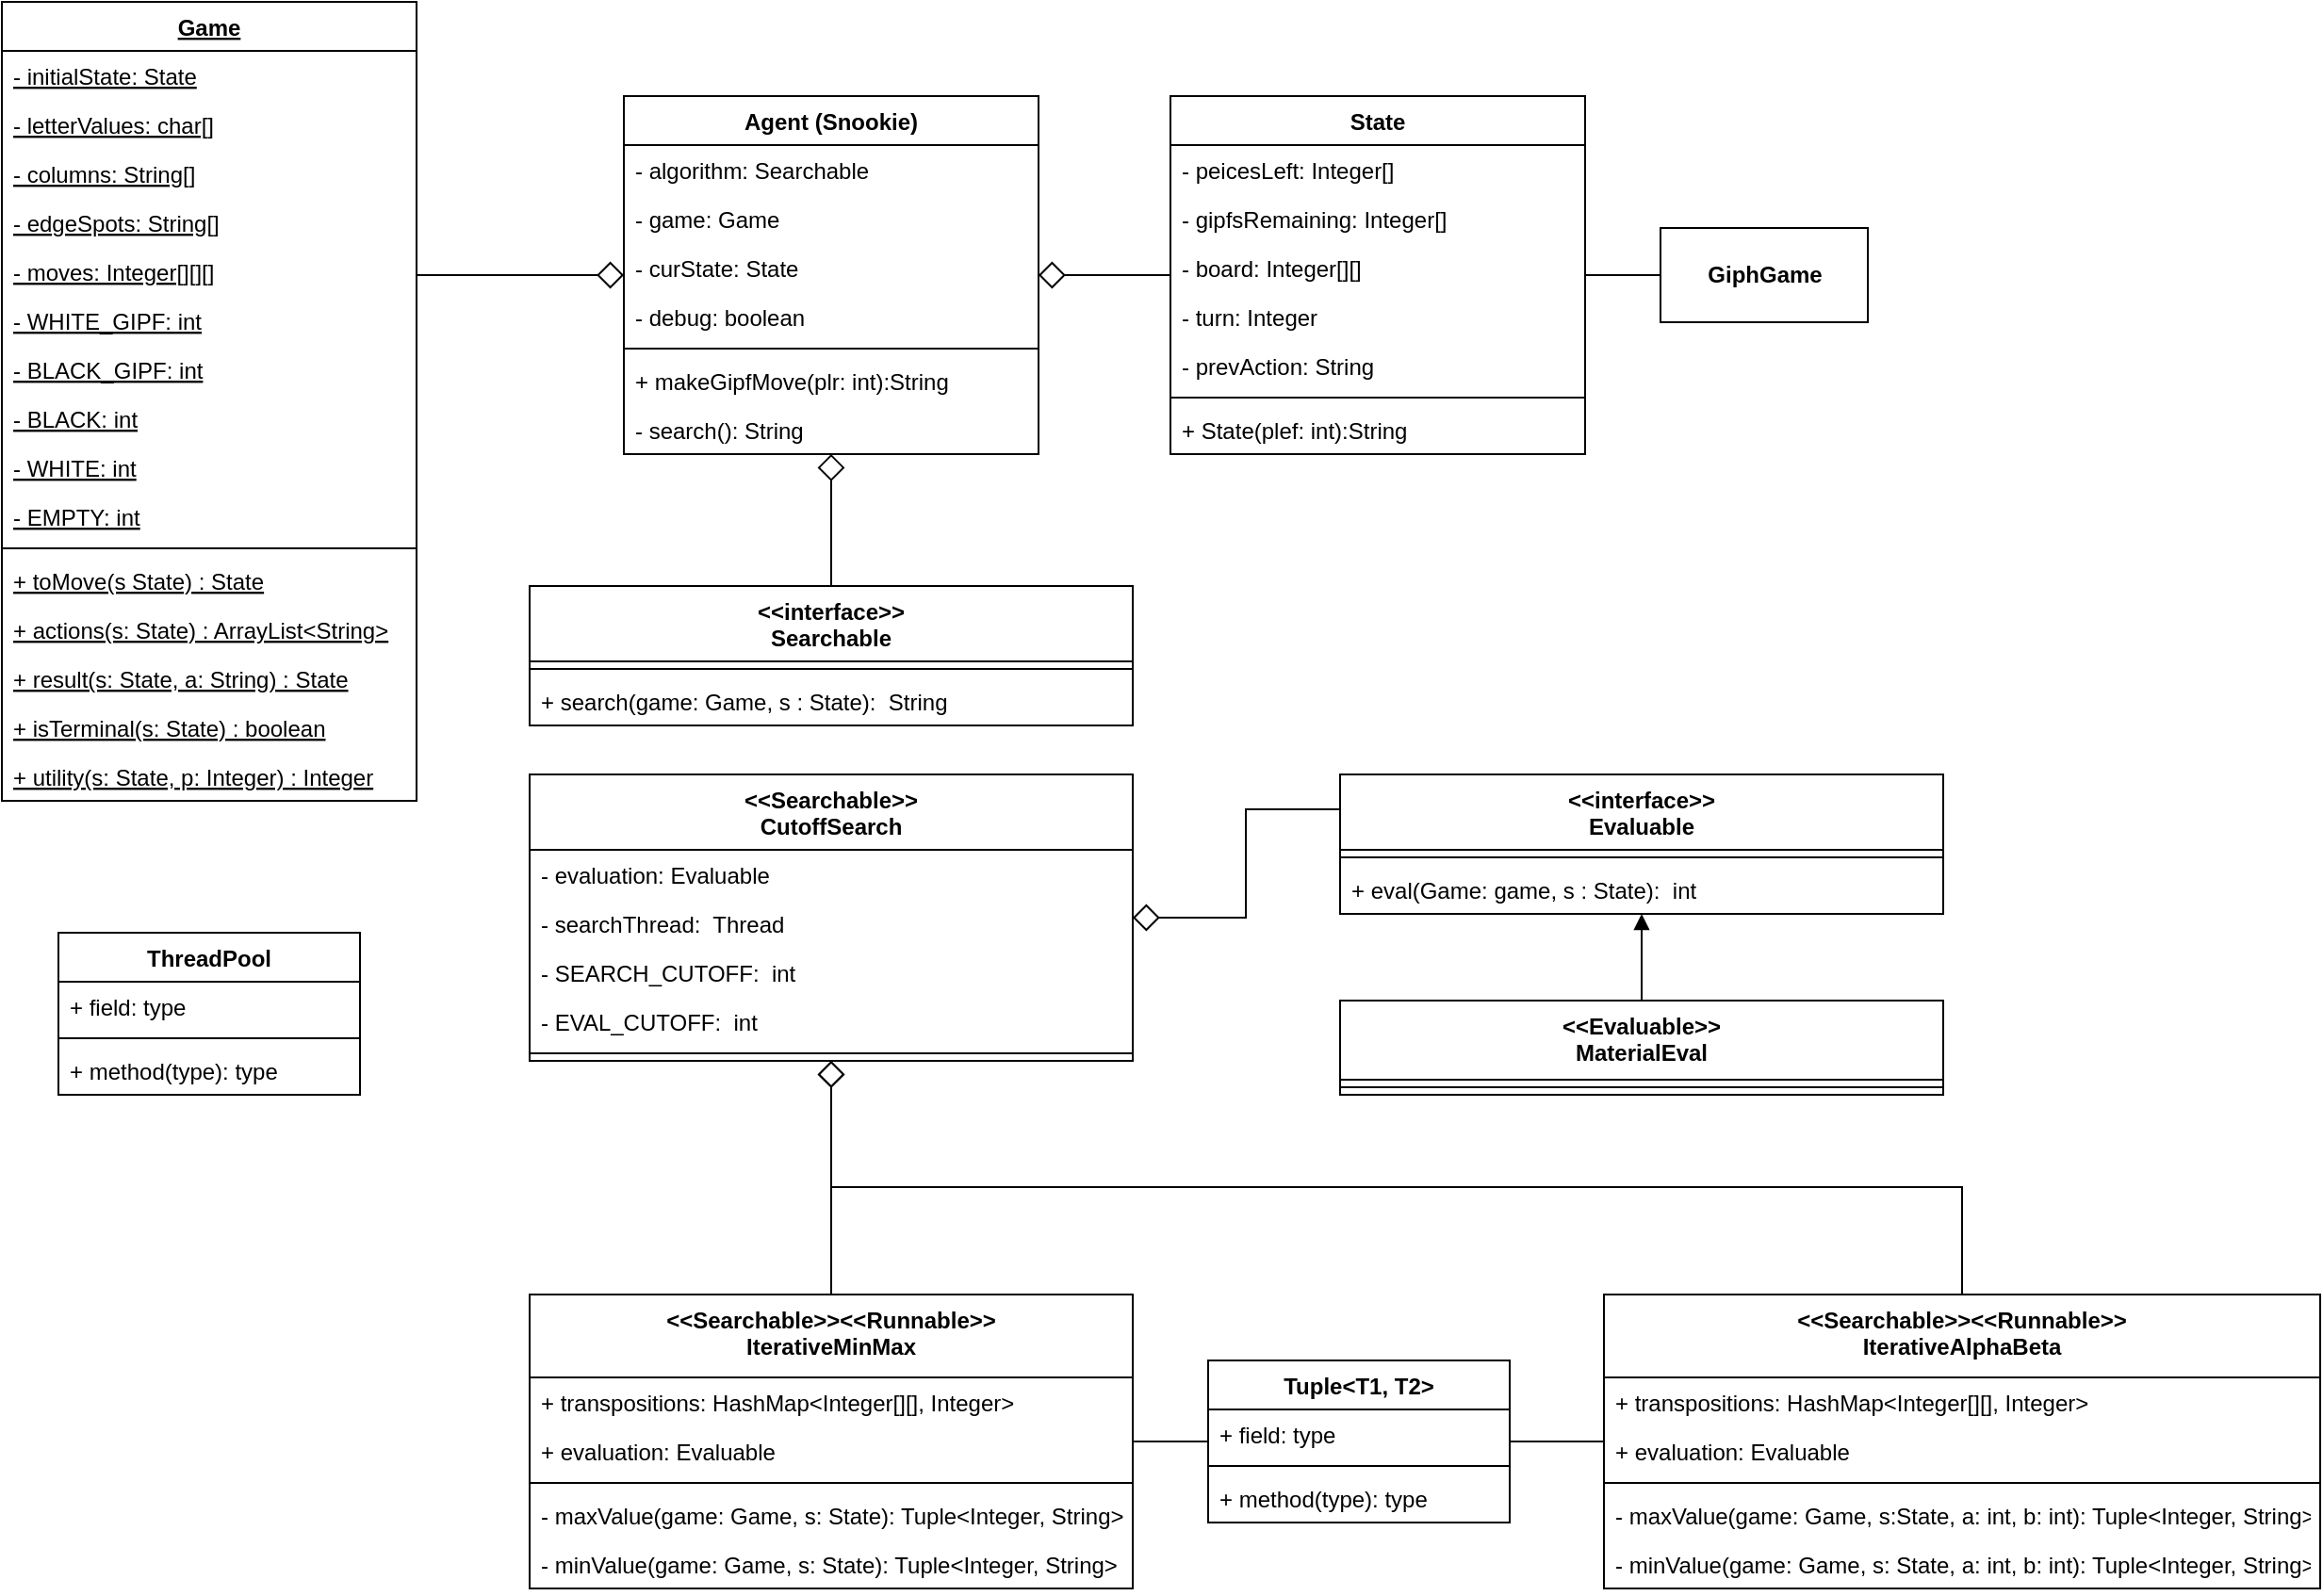 <mxfile version="20.8.16" type="device"><diagram name="Page-1" id="qkXfBrp7uQLf2SL2iT-S"><mxGraphModel dx="993" dy="649" grid="1" gridSize="10" guides="1" tooltips="1" connect="1" arrows="1" fold="1" page="1" pageScale="1" pageWidth="850" pageHeight="1100" math="0" shadow="0"><root><mxCell id="0"/><mxCell id="1" parent="0"/><mxCell id="hHxyH5yERYXVaYBpHw8k-13" value="Agent (Snookie)" style="swimlane;fontStyle=1;align=center;verticalAlign=top;childLayout=stackLayout;horizontal=1;startSize=26;horizontalStack=0;resizeParent=1;resizeParentMax=0;resizeLast=0;collapsible=1;marginBottom=0;" parent="1" vertex="1"><mxGeometry x="340" y="120" width="220" height="190" as="geometry"/></mxCell><mxCell id="CtnGFcqPAfP0sJJXfYDC-135" value="- algorithm: Searchable  " style="text;strokeColor=none;fillColor=none;align=left;verticalAlign=top;spacingLeft=4;spacingRight=4;overflow=hidden;rotatable=0;points=[[0,0.5],[1,0.5]];portConstraint=eastwest;" parent="hHxyH5yERYXVaYBpHw8k-13" vertex="1"><mxGeometry y="26" width="220" height="26" as="geometry"/></mxCell><mxCell id="rjFPTvb7h-t3FIGgpbaG-9" value="- game: Game" style="text;strokeColor=none;fillColor=none;align=left;verticalAlign=top;spacingLeft=4;spacingRight=4;overflow=hidden;rotatable=0;points=[[0,0.5],[1,0.5]];portConstraint=eastwest;" parent="hHxyH5yERYXVaYBpHw8k-13" vertex="1"><mxGeometry y="52" width="220" height="26" as="geometry"/></mxCell><mxCell id="rjFPTvb7h-t3FIGgpbaG-42" value="- curState: State" style="text;strokeColor=none;fillColor=none;align=left;verticalAlign=top;spacingLeft=4;spacingRight=4;overflow=hidden;rotatable=0;points=[[0,0.5],[1,0.5]];portConstraint=eastwest;" parent="hHxyH5yERYXVaYBpHw8k-13" vertex="1"><mxGeometry y="78" width="220" height="26" as="geometry"/></mxCell><mxCell id="CtnGFcqPAfP0sJJXfYDC-87" value="- debug: boolean" style="text;strokeColor=none;fillColor=none;align=left;verticalAlign=top;spacingLeft=4;spacingRight=4;overflow=hidden;rotatable=0;points=[[0,0.5],[1,0.5]];portConstraint=eastwest;" parent="hHxyH5yERYXVaYBpHw8k-13" vertex="1"><mxGeometry y="104" width="220" height="26" as="geometry"/></mxCell><mxCell id="hHxyH5yERYXVaYBpHw8k-15" value="" style="line;strokeWidth=1;fillColor=none;align=left;verticalAlign=middle;spacingTop=-1;spacingLeft=3;spacingRight=3;rotatable=0;labelPosition=right;points=[];portConstraint=eastwest;strokeColor=inherit;" parent="hHxyH5yERYXVaYBpHw8k-13" vertex="1"><mxGeometry y="130" width="220" height="8" as="geometry"/></mxCell><mxCell id="hHxyH5yERYXVaYBpHw8k-16" value="+ makeGipfMove(plr: int):String" style="text;strokeColor=none;fillColor=none;align=left;verticalAlign=top;spacingLeft=4;spacingRight=4;overflow=hidden;rotatable=0;points=[[0,0.5],[1,0.5]];portConstraint=eastwest;" parent="hHxyH5yERYXVaYBpHw8k-13" vertex="1"><mxGeometry y="138" width="220" height="26" as="geometry"/></mxCell><mxCell id="CtnGFcqPAfP0sJJXfYDC-84" value="- search(): String" style="text;strokeColor=none;fillColor=none;align=left;verticalAlign=top;spacingLeft=4;spacingRight=4;overflow=hidden;rotatable=0;points=[[0,0.5],[1,0.5]];portConstraint=eastwest;" parent="hHxyH5yERYXVaYBpHw8k-13" vertex="1"><mxGeometry y="164" width="220" height="26" as="geometry"/></mxCell><mxCell id="rjFPTvb7h-t3FIGgpbaG-43" style="edgeStyle=orthogonalEdgeStyle;rounded=0;orthogonalLoop=1;jettySize=auto;html=1;exitX=0.5;exitY=0;exitDx=0;exitDy=0;strokeWidth=1;endArrow=diamond;endFill=0;endSize=12;" parent="1" source="hHxyH5yERYXVaYBpHw8k-37" target="CtnGFcqPAfP0sJJXfYDC-104" edge="1"><mxGeometry relative="1" as="geometry"/></mxCell><mxCell id="hHxyH5yERYXVaYBpHw8k-37" value="&lt;&lt;Searchable&gt;&gt;&lt;&lt;Runnable&gt;&gt;&#10;IterativeMinMax" style="swimlane;fontStyle=1;align=center;verticalAlign=top;childLayout=stackLayout;horizontal=1;startSize=44;horizontalStack=0;resizeParent=1;resizeParentMax=0;resizeLast=0;collapsible=1;marginBottom=0;" parent="1" vertex="1"><mxGeometry x="290" y="756" width="320" height="156" as="geometry"/></mxCell><mxCell id="rjFPTvb7h-t3FIGgpbaG-20" value="+ transpositions: HashMap&lt;Integer[][], Integer&gt;" style="text;strokeColor=none;fillColor=none;align=left;verticalAlign=top;spacingLeft=4;spacingRight=4;overflow=hidden;rotatable=0;points=[[0,0.5],[1,0.5]];portConstraint=eastwest;" parent="hHxyH5yERYXVaYBpHw8k-37" vertex="1"><mxGeometry y="44" width="320" height="26" as="geometry"/></mxCell><mxCell id="CtnGFcqPAfP0sJJXfYDC-115" value="+ evaluation: Evaluable" style="text;strokeColor=none;fillColor=none;align=left;verticalAlign=top;spacingLeft=4;spacingRight=4;overflow=hidden;rotatable=0;points=[[0,0.5],[1,0.5]];portConstraint=eastwest;" parent="hHxyH5yERYXVaYBpHw8k-37" vertex="1"><mxGeometry y="70" width="320" height="26" as="geometry"/></mxCell><mxCell id="hHxyH5yERYXVaYBpHw8k-39" value="" style="line;strokeWidth=1;fillColor=none;align=left;verticalAlign=middle;spacingTop=-1;spacingLeft=3;spacingRight=3;rotatable=0;labelPosition=right;points=[];portConstraint=eastwest;strokeColor=inherit;" parent="hHxyH5yERYXVaYBpHw8k-37" vertex="1"><mxGeometry y="96" width="320" height="8" as="geometry"/></mxCell><mxCell id="hHxyH5yERYXVaYBpHw8k-41" value="- maxValue(game: Game, s: State): Tuple&lt;Integer, String&gt;" style="text;strokeColor=none;fillColor=none;align=left;verticalAlign=top;spacingLeft=4;spacingRight=4;overflow=hidden;rotatable=0;points=[[0,0.5],[1,0.5]];portConstraint=eastwest;" parent="hHxyH5yERYXVaYBpHw8k-37" vertex="1"><mxGeometry y="104" width="320" height="26" as="geometry"/></mxCell><mxCell id="hHxyH5yERYXVaYBpHw8k-42" value="- minValue(game: Game, s: State): Tuple&lt;Integer, String&gt; " style="text;strokeColor=none;fillColor=none;align=left;verticalAlign=top;spacingLeft=4;spacingRight=4;overflow=hidden;rotatable=0;points=[[0,0.5],[1,0.5]];portConstraint=eastwest;" parent="hHxyH5yERYXVaYBpHw8k-37" vertex="1"><mxGeometry y="130" width="320" height="26" as="geometry"/></mxCell><mxCell id="rjFPTvb7h-t3FIGgpbaG-34" style="edgeStyle=orthogonalEdgeStyle;rounded=0;orthogonalLoop=1;jettySize=auto;html=1;endArrow=diamond;endFill=0;endSize=12;exitX=1;exitY=0.5;exitDx=0;exitDy=0;" parent="1" source="CtnGFcqPAfP0sJJXfYDC-75" target="hHxyH5yERYXVaYBpHw8k-13" edge="1"><mxGeometry relative="1" as="geometry"><mxPoint x="120" y="215" as="sourcePoint"/><Array as="points"><mxPoint x="230" y="215"/></Array></mxGeometry></mxCell><mxCell id="hHxyH5yERYXVaYBpHw8k-43" value="Game" style="swimlane;fontStyle=5;align=center;verticalAlign=top;childLayout=stackLayout;horizontal=1;startSize=26;horizontalStack=0;resizeParent=1;resizeParentMax=0;resizeLast=0;collapsible=1;marginBottom=0;" parent="1" vertex="1"><mxGeometry x="10" y="70" width="220" height="424" as="geometry"/></mxCell><mxCell id="CtnGFcqPAfP0sJJXfYDC-81" value="- initialState: State" style="text;strokeColor=none;fillColor=none;align=left;verticalAlign=top;spacingLeft=4;spacingRight=4;overflow=hidden;rotatable=0;points=[[0,0.5],[1,0.5]];portConstraint=eastwest;fontStyle=4" parent="hHxyH5yERYXVaYBpHw8k-43" vertex="1"><mxGeometry y="26" width="220" height="26" as="geometry"/></mxCell><mxCell id="CtnGFcqPAfP0sJJXfYDC-80" value="- letterValues: char[]" style="text;strokeColor=none;fillColor=none;align=left;verticalAlign=top;spacingLeft=4;spacingRight=4;overflow=hidden;rotatable=0;points=[[0,0.5],[1,0.5]];portConstraint=eastwest;fontStyle=4" parent="hHxyH5yERYXVaYBpHw8k-43" vertex="1"><mxGeometry y="52" width="220" height="26" as="geometry"/></mxCell><mxCell id="CtnGFcqPAfP0sJJXfYDC-79" value="- columns: String[]" style="text;strokeColor=none;fillColor=none;align=left;verticalAlign=top;spacingLeft=4;spacingRight=4;overflow=hidden;rotatable=0;points=[[0,0.5],[1,0.5]];portConstraint=eastwest;fontStyle=4" parent="hHxyH5yERYXVaYBpHw8k-43" vertex="1"><mxGeometry y="78" width="220" height="26" as="geometry"/></mxCell><mxCell id="CtnGFcqPAfP0sJJXfYDC-78" value="- edgeSpots: String[]" style="text;strokeColor=none;fillColor=none;align=left;verticalAlign=top;spacingLeft=4;spacingRight=4;overflow=hidden;rotatable=0;points=[[0,0.5],[1,0.5]];portConstraint=eastwest;fontStyle=4" parent="hHxyH5yERYXVaYBpHw8k-43" vertex="1"><mxGeometry y="104" width="220" height="26" as="geometry"/></mxCell><mxCell id="CtnGFcqPAfP0sJJXfYDC-75" value="- moves: Integer[][][]" style="text;strokeColor=none;fillColor=none;align=left;verticalAlign=top;spacingLeft=4;spacingRight=4;overflow=hidden;rotatable=0;points=[[0,0.5],[1,0.5]];portConstraint=eastwest;fontStyle=4" parent="hHxyH5yERYXVaYBpHw8k-43" vertex="1"><mxGeometry y="130" width="220" height="26" as="geometry"/></mxCell><mxCell id="CtnGFcqPAfP0sJJXfYDC-74" value="- WHITE_GIPF: int" style="text;strokeColor=none;fillColor=none;align=left;verticalAlign=top;spacingLeft=4;spacingRight=4;overflow=hidden;rotatable=0;points=[[0,0.5],[1,0.5]];portConstraint=eastwest;fontStyle=4" parent="hHxyH5yERYXVaYBpHw8k-43" vertex="1"><mxGeometry y="156" width="220" height="26" as="geometry"/></mxCell><mxCell id="CtnGFcqPAfP0sJJXfYDC-73" value="- BLACK_GIPF: int" style="text;strokeColor=none;fillColor=none;align=left;verticalAlign=top;spacingLeft=4;spacingRight=4;overflow=hidden;rotatable=0;points=[[0,0.5],[1,0.5]];portConstraint=eastwest;fontStyle=4" parent="hHxyH5yERYXVaYBpHw8k-43" vertex="1"><mxGeometry y="182" width="220" height="26" as="geometry"/></mxCell><mxCell id="CtnGFcqPAfP0sJJXfYDC-72" value="- BLACK: int" style="text;strokeColor=none;fillColor=none;align=left;verticalAlign=top;spacingLeft=4;spacingRight=4;overflow=hidden;rotatable=0;points=[[0,0.5],[1,0.5]];portConstraint=eastwest;fontStyle=4" parent="hHxyH5yERYXVaYBpHw8k-43" vertex="1"><mxGeometry y="208" width="220" height="26" as="geometry"/></mxCell><mxCell id="CtnGFcqPAfP0sJJXfYDC-71" value="- WHITE: int" style="text;strokeColor=none;fillColor=none;align=left;verticalAlign=top;spacingLeft=4;spacingRight=4;overflow=hidden;rotatable=0;points=[[0,0.5],[1,0.5]];portConstraint=eastwest;fontStyle=4" parent="hHxyH5yERYXVaYBpHw8k-43" vertex="1"><mxGeometry y="234" width="220" height="26" as="geometry"/></mxCell><mxCell id="CtnGFcqPAfP0sJJXfYDC-70" value="- EMPTY: int" style="text;strokeColor=none;fillColor=none;align=left;verticalAlign=top;spacingLeft=4;spacingRight=4;overflow=hidden;rotatable=0;points=[[0,0.5],[1,0.5]];portConstraint=eastwest;fontStyle=4" parent="hHxyH5yERYXVaYBpHw8k-43" vertex="1"><mxGeometry y="260" width="220" height="26" as="geometry"/></mxCell><mxCell id="hHxyH5yERYXVaYBpHw8k-45" value="" style="line;strokeWidth=1;fillColor=none;align=left;verticalAlign=middle;spacingTop=-1;spacingLeft=3;spacingRight=3;rotatable=0;labelPosition=right;points=[];portConstraint=eastwest;strokeColor=inherit;" parent="hHxyH5yERYXVaYBpHw8k-43" vertex="1"><mxGeometry y="286" width="220" height="8" as="geometry"/></mxCell><mxCell id="rjFPTvb7h-t3FIGgpbaG-5" value="+ toMove(s State) : State" style="text;strokeColor=none;fillColor=none;align=left;verticalAlign=top;spacingLeft=4;spacingRight=4;overflow=hidden;rotatable=0;points=[[0,0.5],[1,0.5]];portConstraint=eastwest;fontStyle=4" parent="hHxyH5yERYXVaYBpHw8k-43" vertex="1"><mxGeometry y="294" width="220" height="26" as="geometry"/></mxCell><mxCell id="hHxyH5yERYXVaYBpHw8k-47" value="+ actions(s: State) : ArrayList&lt;String&gt;" style="text;strokeColor=none;fillColor=none;align=left;verticalAlign=top;spacingLeft=4;spacingRight=4;overflow=hidden;rotatable=0;points=[[0,0.5],[1,0.5]];portConstraint=eastwest;fontStyle=4" parent="hHxyH5yERYXVaYBpHw8k-43" vertex="1"><mxGeometry y="320" width="220" height="26" as="geometry"/></mxCell><mxCell id="hHxyH5yERYXVaYBpHw8k-48" value="+ result(s: State, a: String) : State" style="text;strokeColor=none;fillColor=none;align=left;verticalAlign=top;spacingLeft=4;spacingRight=4;overflow=hidden;rotatable=0;points=[[0,0.5],[1,0.5]];portConstraint=eastwest;fontStyle=4" parent="hHxyH5yERYXVaYBpHw8k-43" vertex="1"><mxGeometry y="346" width="220" height="26" as="geometry"/></mxCell><mxCell id="hHxyH5yERYXVaYBpHw8k-49" value="+ isTerminal(s: State) : boolean" style="text;strokeColor=none;fillColor=none;align=left;verticalAlign=top;spacingLeft=4;spacingRight=4;overflow=hidden;rotatable=0;points=[[0,0.5],[1,0.5]];portConstraint=eastwest;fontStyle=4" parent="hHxyH5yERYXVaYBpHw8k-43" vertex="1"><mxGeometry y="372" width="220" height="26" as="geometry"/></mxCell><mxCell id="hHxyH5yERYXVaYBpHw8k-50" value="+ utility(s: State, p: Integer) : Integer" style="text;strokeColor=none;fillColor=none;align=left;verticalAlign=top;spacingLeft=4;spacingRight=4;overflow=hidden;rotatable=0;points=[[0,0.5],[1,0.5]];portConstraint=eastwest;fontStyle=4" parent="hHxyH5yERYXVaYBpHw8k-43" vertex="1"><mxGeometry y="398" width="220" height="26" as="geometry"/></mxCell><mxCell id="rjFPTvb7h-t3FIGgpbaG-44" style="edgeStyle=orthogonalEdgeStyle;rounded=0;orthogonalLoop=1;jettySize=auto;html=1;exitX=0.5;exitY=0;exitDx=0;exitDy=0;strokeWidth=1;endArrow=diamond;endFill=0;endSize=12;" parent="1" source="hHxyH5yERYXVaYBpHw8k-51" target="CtnGFcqPAfP0sJJXfYDC-104" edge="1"><mxGeometry relative="1" as="geometry"/></mxCell><mxCell id="hHxyH5yERYXVaYBpHw8k-51" value="&lt;&lt;Searchable&gt;&gt;&lt;&lt;Runnable&gt;&gt;&#10;IterativeAlphaBeta" style="swimlane;fontStyle=1;align=center;verticalAlign=top;childLayout=stackLayout;horizontal=1;startSize=44;horizontalStack=0;resizeParent=1;resizeParentMax=0;resizeLast=0;collapsible=1;marginBottom=0;" parent="1" vertex="1"><mxGeometry x="860" y="756" width="380" height="156" as="geometry"/></mxCell><mxCell id="hHxyH5yERYXVaYBpHw8k-52" value="+ transpositions: HashMap&lt;Integer[][], Integer&gt;" style="text;strokeColor=none;fillColor=none;align=left;verticalAlign=top;spacingLeft=4;spacingRight=4;overflow=hidden;rotatable=0;points=[[0,0.5],[1,0.5]];portConstraint=eastwest;" parent="hHxyH5yERYXVaYBpHw8k-51" vertex="1"><mxGeometry y="44" width="380" height="26" as="geometry"/></mxCell><mxCell id="CtnGFcqPAfP0sJJXfYDC-114" value="+ evaluation: Evaluable" style="text;strokeColor=none;fillColor=none;align=left;verticalAlign=top;spacingLeft=4;spacingRight=4;overflow=hidden;rotatable=0;points=[[0,0.5],[1,0.5]];portConstraint=eastwest;" parent="hHxyH5yERYXVaYBpHw8k-51" vertex="1"><mxGeometry y="70" width="380" height="26" as="geometry"/></mxCell><mxCell id="hHxyH5yERYXVaYBpHw8k-53" value="" style="line;strokeWidth=1;fillColor=none;align=left;verticalAlign=middle;spacingTop=-1;spacingLeft=3;spacingRight=3;rotatable=0;labelPosition=right;points=[];portConstraint=eastwest;strokeColor=inherit;" parent="hHxyH5yERYXVaYBpHw8k-51" vertex="1"><mxGeometry y="96" width="380" height="8" as="geometry"/></mxCell><mxCell id="CtnGFcqPAfP0sJJXfYDC-111" value="- maxValue(game: Game, s:State, a: int, b: int): Tuple&lt;Integer, String&gt;" style="text;strokeColor=none;fillColor=none;align=left;verticalAlign=top;spacingLeft=4;spacingRight=4;overflow=hidden;rotatable=0;points=[[0,0.5],[1,0.5]];portConstraint=eastwest;" parent="hHxyH5yERYXVaYBpHw8k-51" vertex="1"><mxGeometry y="104" width="380" height="26" as="geometry"/></mxCell><mxCell id="CtnGFcqPAfP0sJJXfYDC-112" value="- minValue(game: Game, s: State, a: int, b: int): Tuple&lt;Integer, String&gt; " style="text;strokeColor=none;fillColor=none;align=left;verticalAlign=top;spacingLeft=4;spacingRight=4;overflow=hidden;rotatable=0;points=[[0,0.5],[1,0.5]];portConstraint=eastwest;" parent="hHxyH5yERYXVaYBpHw8k-51" vertex="1"><mxGeometry y="130" width="380" height="26" as="geometry"/></mxCell><mxCell id="hHxyH5yERYXVaYBpHw8k-62" value="ThreadPool" style="swimlane;fontStyle=1;align=center;verticalAlign=top;childLayout=stackLayout;horizontal=1;startSize=26;horizontalStack=0;resizeParent=1;resizeParentMax=0;resizeLast=0;collapsible=1;marginBottom=0;" parent="1" vertex="1"><mxGeometry x="40" y="564" width="160" height="86" as="geometry"/></mxCell><mxCell id="hHxyH5yERYXVaYBpHw8k-63" value="+ field: type" style="text;strokeColor=none;fillColor=none;align=left;verticalAlign=top;spacingLeft=4;spacingRight=4;overflow=hidden;rotatable=0;points=[[0,0.5],[1,0.5]];portConstraint=eastwest;" parent="hHxyH5yERYXVaYBpHw8k-62" vertex="1"><mxGeometry y="26" width="160" height="26" as="geometry"/></mxCell><mxCell id="hHxyH5yERYXVaYBpHw8k-64" value="" style="line;strokeWidth=1;fillColor=none;align=left;verticalAlign=middle;spacingTop=-1;spacingLeft=3;spacingRight=3;rotatable=0;labelPosition=right;points=[];portConstraint=eastwest;strokeColor=inherit;" parent="hHxyH5yERYXVaYBpHw8k-62" vertex="1"><mxGeometry y="52" width="160" height="8" as="geometry"/></mxCell><mxCell id="hHxyH5yERYXVaYBpHw8k-65" value="+ method(type): type" style="text;strokeColor=none;fillColor=none;align=left;verticalAlign=top;spacingLeft=4;spacingRight=4;overflow=hidden;rotatable=0;points=[[0,0.5],[1,0.5]];portConstraint=eastwest;" parent="hHxyH5yERYXVaYBpHw8k-62" vertex="1"><mxGeometry y="60" width="160" height="26" as="geometry"/></mxCell><mxCell id="CtnGFcqPAfP0sJJXfYDC-104" value="&lt;&lt;Searchable&gt;&gt;&#10;CutoffSearch" style="swimlane;fontStyle=1;align=center;verticalAlign=top;childLayout=stackLayout;horizontal=1;startSize=40;horizontalStack=0;resizeParent=1;resizeParentMax=0;resizeLast=0;collapsible=1;marginBottom=0;" parent="1" vertex="1"><mxGeometry x="290" y="480" width="320" height="152" as="geometry"/></mxCell><mxCell id="CtnGFcqPAfP0sJJXfYDC-124" value="- evaluation: Evaluable" style="text;strokeColor=none;fillColor=none;align=left;verticalAlign=top;spacingLeft=4;spacingRight=4;overflow=hidden;rotatable=0;points=[[0,0.5],[1,0.5]];portConstraint=eastwest;" parent="CtnGFcqPAfP0sJJXfYDC-104" vertex="1"><mxGeometry y="40" width="320" height="26" as="geometry"/></mxCell><mxCell id="rjFPTvb7h-t3FIGgpbaG-36" value="- searchThread:  Thread" style="text;strokeColor=none;fillColor=none;align=left;verticalAlign=top;spacingLeft=4;spacingRight=4;overflow=hidden;rotatable=0;points=[[0,0.5],[1,0.5]];portConstraint=eastwest;" parent="CtnGFcqPAfP0sJJXfYDC-104" vertex="1"><mxGeometry y="66" width="320" height="26" as="geometry"/></mxCell><mxCell id="rjFPTvb7h-t3FIGgpbaG-8" value="- SEARCH_CUTOFF:  int" style="text;strokeColor=none;fillColor=none;align=left;verticalAlign=top;spacingLeft=4;spacingRight=4;overflow=hidden;rotatable=0;points=[[0,0.5],[1,0.5]];portConstraint=eastwest;" parent="CtnGFcqPAfP0sJJXfYDC-104" vertex="1"><mxGeometry y="92" width="320" height="26" as="geometry"/></mxCell><mxCell id="rjFPTvb7h-t3FIGgpbaG-23" value="- EVAL_CUTOFF:  int" style="text;strokeColor=none;fillColor=none;align=left;verticalAlign=top;spacingLeft=4;spacingRight=4;overflow=hidden;rotatable=0;points=[[0,0.5],[1,0.5]];portConstraint=eastwest;" parent="CtnGFcqPAfP0sJJXfYDC-104" vertex="1"><mxGeometry y="118" width="320" height="26" as="geometry"/></mxCell><mxCell id="CtnGFcqPAfP0sJJXfYDC-106" value="" style="line;strokeWidth=1;fillColor=none;align=left;verticalAlign=middle;spacingTop=-1;spacingLeft=3;spacingRight=3;rotatable=0;labelPosition=right;points=[];portConstraint=eastwest;strokeColor=inherit;" parent="CtnGFcqPAfP0sJJXfYDC-104" vertex="1"><mxGeometry y="144" width="320" height="8" as="geometry"/></mxCell><mxCell id="CtnGFcqPAfP0sJJXfYDC-134" style="edgeStyle=orthogonalEdgeStyle;rounded=0;orthogonalLoop=1;jettySize=auto;html=1;exitX=0;exitY=0.25;exitDx=0;exitDy=0;endArrow=diamond;endFill=0;endSize=12;" parent="1" source="CtnGFcqPAfP0sJJXfYDC-116" target="CtnGFcqPAfP0sJJXfYDC-104" edge="1"><mxGeometry relative="1" as="geometry"/></mxCell><mxCell id="CtnGFcqPAfP0sJJXfYDC-116" value="&lt;&lt;interface&gt;&gt;&#10;Evaluable" style="swimlane;fontStyle=1;align=center;verticalAlign=top;childLayout=stackLayout;horizontal=1;startSize=40;horizontalStack=0;resizeParent=1;resizeParentMax=0;resizeLast=0;collapsible=1;marginBottom=0;" parent="1" vertex="1"><mxGeometry x="720" y="480" width="320" height="74" as="geometry"/></mxCell><mxCell id="CtnGFcqPAfP0sJJXfYDC-117" value="" style="line;strokeWidth=1;fillColor=none;align=left;verticalAlign=middle;spacingTop=-1;spacingLeft=3;spacingRight=3;rotatable=0;labelPosition=right;points=[];portConstraint=eastwest;strokeColor=inherit;" parent="CtnGFcqPAfP0sJJXfYDC-116" vertex="1"><mxGeometry y="40" width="320" height="8" as="geometry"/></mxCell><mxCell id="CtnGFcqPAfP0sJJXfYDC-118" value="+ eval(Game: game, s : State):  int" style="text;strokeColor=none;fillColor=none;align=left;verticalAlign=top;spacingLeft=4;spacingRight=4;overflow=hidden;rotatable=0;points=[[0,0.5],[1,0.5]];portConstraint=eastwest;" parent="CtnGFcqPAfP0sJJXfYDC-116" vertex="1"><mxGeometry y="48" width="320" height="26" as="geometry"/></mxCell><mxCell id="CtnGFcqPAfP0sJJXfYDC-123" style="edgeStyle=orthogonalEdgeStyle;rounded=0;orthogonalLoop=1;jettySize=auto;html=1;exitX=0.5;exitY=0;exitDx=0;exitDy=0;endArrow=block;endFill=1;" parent="1" source="CtnGFcqPAfP0sJJXfYDC-120" target="CtnGFcqPAfP0sJJXfYDC-116" edge="1"><mxGeometry relative="1" as="geometry"/></mxCell><mxCell id="CtnGFcqPAfP0sJJXfYDC-120" value="&lt;&lt;Evaluable&gt;&gt;&#10;MaterialEval" style="swimlane;fontStyle=1;align=center;verticalAlign=top;childLayout=stackLayout;horizontal=1;startSize=42;horizontalStack=0;resizeParent=1;resizeParentMax=0;resizeLast=0;collapsible=1;marginBottom=0;" parent="1" vertex="1"><mxGeometry x="720" y="600" width="320" height="50" as="geometry"/></mxCell><mxCell id="CtnGFcqPAfP0sJJXfYDC-121" value="" style="line;strokeWidth=1;fillColor=none;align=left;verticalAlign=middle;spacingTop=-1;spacingLeft=3;spacingRight=3;rotatable=0;labelPosition=right;points=[];portConstraint=eastwest;strokeColor=inherit;" parent="CtnGFcqPAfP0sJJXfYDC-120" vertex="1"><mxGeometry y="42" width="320" height="8" as="geometry"/></mxCell><mxCell id="CtnGFcqPAfP0sJJXfYDC-159" style="edgeStyle=orthogonalEdgeStyle;rounded=0;orthogonalLoop=1;jettySize=auto;html=1;exitX=0.5;exitY=0;exitDx=0;exitDy=0;endArrow=diamond;endFill=0;endSize=12;" parent="1" source="CtnGFcqPAfP0sJJXfYDC-128" target="hHxyH5yERYXVaYBpHw8k-13" edge="1"><mxGeometry relative="1" as="geometry"/></mxCell><mxCell id="CtnGFcqPAfP0sJJXfYDC-128" value="&lt;&lt;interface&gt;&gt;&#10;Searchable" style="swimlane;fontStyle=1;align=center;verticalAlign=top;childLayout=stackLayout;horizontal=1;startSize=40;horizontalStack=0;resizeParent=1;resizeParentMax=0;resizeLast=0;collapsible=1;marginBottom=0;" parent="1" vertex="1"><mxGeometry x="290" y="380" width="320" height="74" as="geometry"/></mxCell><mxCell id="CtnGFcqPAfP0sJJXfYDC-130" value="" style="line;strokeWidth=1;fillColor=none;align=left;verticalAlign=middle;spacingTop=-1;spacingLeft=3;spacingRight=3;rotatable=0;labelPosition=right;points=[];portConstraint=eastwest;strokeColor=inherit;" parent="CtnGFcqPAfP0sJJXfYDC-128" vertex="1"><mxGeometry y="40" width="320" height="8" as="geometry"/></mxCell><mxCell id="CtnGFcqPAfP0sJJXfYDC-131" value="+ search(game: Game, s : State):  String" style="text;strokeColor=none;fillColor=none;align=left;verticalAlign=top;spacingLeft=4;spacingRight=4;overflow=hidden;rotatable=0;points=[[0,0.5],[1,0.5]];portConstraint=eastwest;" parent="CtnGFcqPAfP0sJJXfYDC-128" vertex="1"><mxGeometry y="48" width="320" height="26" as="geometry"/></mxCell><mxCell id="CtnGFcqPAfP0sJJXfYDC-136" value="State" style="swimlane;fontStyle=1;align=center;verticalAlign=top;childLayout=stackLayout;horizontal=1;startSize=26;horizontalStack=0;resizeParent=1;resizeParentMax=0;resizeLast=0;collapsible=1;marginBottom=0;" parent="1" vertex="1"><mxGeometry x="630" y="120" width="220" height="190" as="geometry"/></mxCell><mxCell id="CtnGFcqPAfP0sJJXfYDC-137" value="- peicesLeft: Integer[]" style="text;strokeColor=none;fillColor=none;align=left;verticalAlign=top;spacingLeft=4;spacingRight=4;overflow=hidden;rotatable=0;points=[[0,0.5],[1,0.5]];portConstraint=eastwest;" parent="CtnGFcqPAfP0sJJXfYDC-136" vertex="1"><mxGeometry y="26" width="220" height="26" as="geometry"/></mxCell><mxCell id="CtnGFcqPAfP0sJJXfYDC-138" value="- gipfsRemaining: Integer[]" style="text;strokeColor=none;fillColor=none;align=left;verticalAlign=top;spacingLeft=4;spacingRight=4;overflow=hidden;rotatable=0;points=[[0,0.5],[1,0.5]];portConstraint=eastwest;" parent="CtnGFcqPAfP0sJJXfYDC-136" vertex="1"><mxGeometry y="52" width="220" height="26" as="geometry"/></mxCell><mxCell id="CtnGFcqPAfP0sJJXfYDC-142" value="- board: Integer[][]" style="text;strokeColor=none;fillColor=none;align=left;verticalAlign=top;spacingLeft=4;spacingRight=4;overflow=hidden;rotatable=0;points=[[0,0.5],[1,0.5]];portConstraint=eastwest;" parent="CtnGFcqPAfP0sJJXfYDC-136" vertex="1"><mxGeometry y="78" width="220" height="26" as="geometry"/></mxCell><mxCell id="CtnGFcqPAfP0sJJXfYDC-163" value="- turn: Integer" style="text;strokeColor=none;fillColor=none;align=left;verticalAlign=top;spacingLeft=4;spacingRight=4;overflow=hidden;rotatable=0;points=[[0,0.5],[1,0.5]];portConstraint=eastwest;" parent="CtnGFcqPAfP0sJJXfYDC-136" vertex="1"><mxGeometry y="104" width="220" height="26" as="geometry"/></mxCell><mxCell id="rjFPTvb7h-t3FIGgpbaG-35" value="- prevAction: String" style="text;strokeColor=none;fillColor=none;align=left;verticalAlign=top;spacingLeft=4;spacingRight=4;overflow=hidden;rotatable=0;points=[[0,0.5],[1,0.5]];portConstraint=eastwest;" parent="CtnGFcqPAfP0sJJXfYDC-136" vertex="1"><mxGeometry y="130" width="220" height="26" as="geometry"/></mxCell><mxCell id="CtnGFcqPAfP0sJJXfYDC-149" value="" style="line;strokeWidth=1;fillColor=none;align=left;verticalAlign=middle;spacingTop=-1;spacingLeft=3;spacingRight=3;rotatable=0;labelPosition=right;points=[];portConstraint=eastwest;strokeColor=inherit;" parent="CtnGFcqPAfP0sJJXfYDC-136" vertex="1"><mxGeometry y="156" width="220" height="8" as="geometry"/></mxCell><mxCell id="rjFPTvb7h-t3FIGgpbaG-33" value="+ State(plef: int):String" style="text;strokeColor=none;fillColor=none;align=left;verticalAlign=top;spacingLeft=4;spacingRight=4;overflow=hidden;rotatable=0;points=[[0,0.5],[1,0.5]];portConstraint=eastwest;" parent="CtnGFcqPAfP0sJJXfYDC-136" vertex="1"><mxGeometry y="164" width="220" height="26" as="geometry"/></mxCell><mxCell id="rjFPTvb7h-t3FIGgpbaG-2" style="edgeStyle=orthogonalEdgeStyle;rounded=0;orthogonalLoop=1;jettySize=auto;html=1;exitX=0;exitY=0.5;exitDx=0;exitDy=0;endArrow=none;endFill=0;endSize=12;" parent="1" source="rjFPTvb7h-t3FIGgpbaG-1" target="CtnGFcqPAfP0sJJXfYDC-136" edge="1"><mxGeometry relative="1" as="geometry"/></mxCell><mxCell id="rjFPTvb7h-t3FIGgpbaG-1" value="&lt;b&gt;GiphGame&lt;/b&gt;" style="html=1;" parent="1" vertex="1"><mxGeometry x="890" y="190" width="110" height="50" as="geometry"/></mxCell><mxCell id="rjFPTvb7h-t3FIGgpbaG-6" style="edgeStyle=orthogonalEdgeStyle;rounded=0;orthogonalLoop=1;jettySize=auto;html=1;endArrow=diamond;endFill=0;endSize=12;" parent="1" source="CtnGFcqPAfP0sJJXfYDC-136" target="hHxyH5yERYXVaYBpHw8k-13" edge="1"><mxGeometry relative="1" as="geometry"/></mxCell><mxCell id="rjFPTvb7h-t3FIGgpbaG-31" style="edgeStyle=orthogonalEdgeStyle;rounded=0;orthogonalLoop=1;jettySize=auto;html=1;endArrow=none;endFill=0;endSize=12;" parent="1" source="rjFPTvb7h-t3FIGgpbaG-14" target="hHxyH5yERYXVaYBpHw8k-51" edge="1"><mxGeometry relative="1" as="geometry"/></mxCell><mxCell id="rjFPTvb7h-t3FIGgpbaG-32" style="edgeStyle=orthogonalEdgeStyle;rounded=0;orthogonalLoop=1;jettySize=auto;html=1;exitX=0;exitY=0.5;exitDx=0;exitDy=0;endArrow=none;endFill=0;endSize=12;" parent="1" source="rjFPTvb7h-t3FIGgpbaG-14" target="hHxyH5yERYXVaYBpHw8k-37" edge="1"><mxGeometry relative="1" as="geometry"/></mxCell><mxCell id="rjFPTvb7h-t3FIGgpbaG-14" value="Tuple&lt;T1, T2&gt;" style="swimlane;fontStyle=1;align=center;verticalAlign=top;childLayout=stackLayout;horizontal=1;startSize=26;horizontalStack=0;resizeParent=1;resizeParentMax=0;resizeLast=0;collapsible=1;marginBottom=0;" parent="1" vertex="1"><mxGeometry x="650" y="791" width="160" height="86" as="geometry"/></mxCell><mxCell id="rjFPTvb7h-t3FIGgpbaG-15" value="+ field: type" style="text;strokeColor=none;fillColor=none;align=left;verticalAlign=top;spacingLeft=4;spacingRight=4;overflow=hidden;rotatable=0;points=[[0,0.5],[1,0.5]];portConstraint=eastwest;" parent="rjFPTvb7h-t3FIGgpbaG-14" vertex="1"><mxGeometry y="26" width="160" height="26" as="geometry"/></mxCell><mxCell id="rjFPTvb7h-t3FIGgpbaG-16" value="" style="line;strokeWidth=1;fillColor=none;align=left;verticalAlign=middle;spacingTop=-1;spacingLeft=3;spacingRight=3;rotatable=0;labelPosition=right;points=[];portConstraint=eastwest;strokeColor=inherit;" parent="rjFPTvb7h-t3FIGgpbaG-14" vertex="1"><mxGeometry y="52" width="160" height="8" as="geometry"/></mxCell><mxCell id="rjFPTvb7h-t3FIGgpbaG-17" value="+ method(type): type" style="text;strokeColor=none;fillColor=none;align=left;verticalAlign=top;spacingLeft=4;spacingRight=4;overflow=hidden;rotatable=0;points=[[0,0.5],[1,0.5]];portConstraint=eastwest;" parent="rjFPTvb7h-t3FIGgpbaG-14" vertex="1"><mxGeometry y="60" width="160" height="26" as="geometry"/></mxCell></root></mxGraphModel></diagram></mxfile>